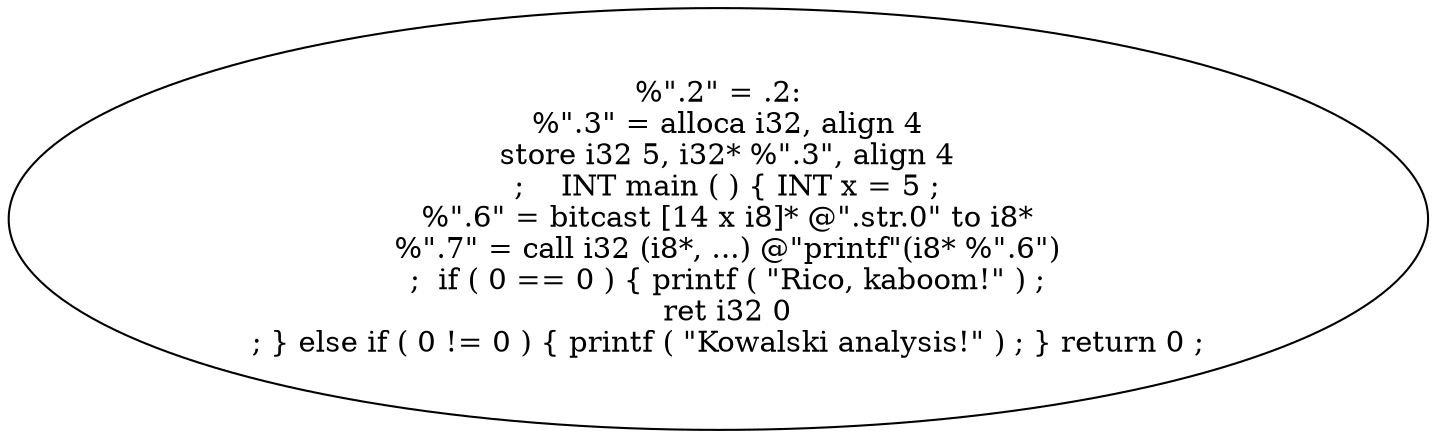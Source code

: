 digraph AST {
  "139300269474048" [label="%\".2\" = .2:
  %\".3\" = alloca i32, align 4
  store i32 5, i32* %\".3\", align 4
  ;    INT main ( ) { INT x = 5 ;
  %\".6\" = bitcast [14 x i8]* @\".str.0\" to i8*
  %\".7\" = call i32 (i8*, ...) @\"printf\"(i8* %\".6\")
  ;  if ( 0 == 0 ) { printf ( \"Rico, kaboom!\" ) ;
  ret i32 0
  ; } else if ( 0 != 0 ) { printf ( \"Kowalski analysis!\" ) ; } return 0 ;"];
}
